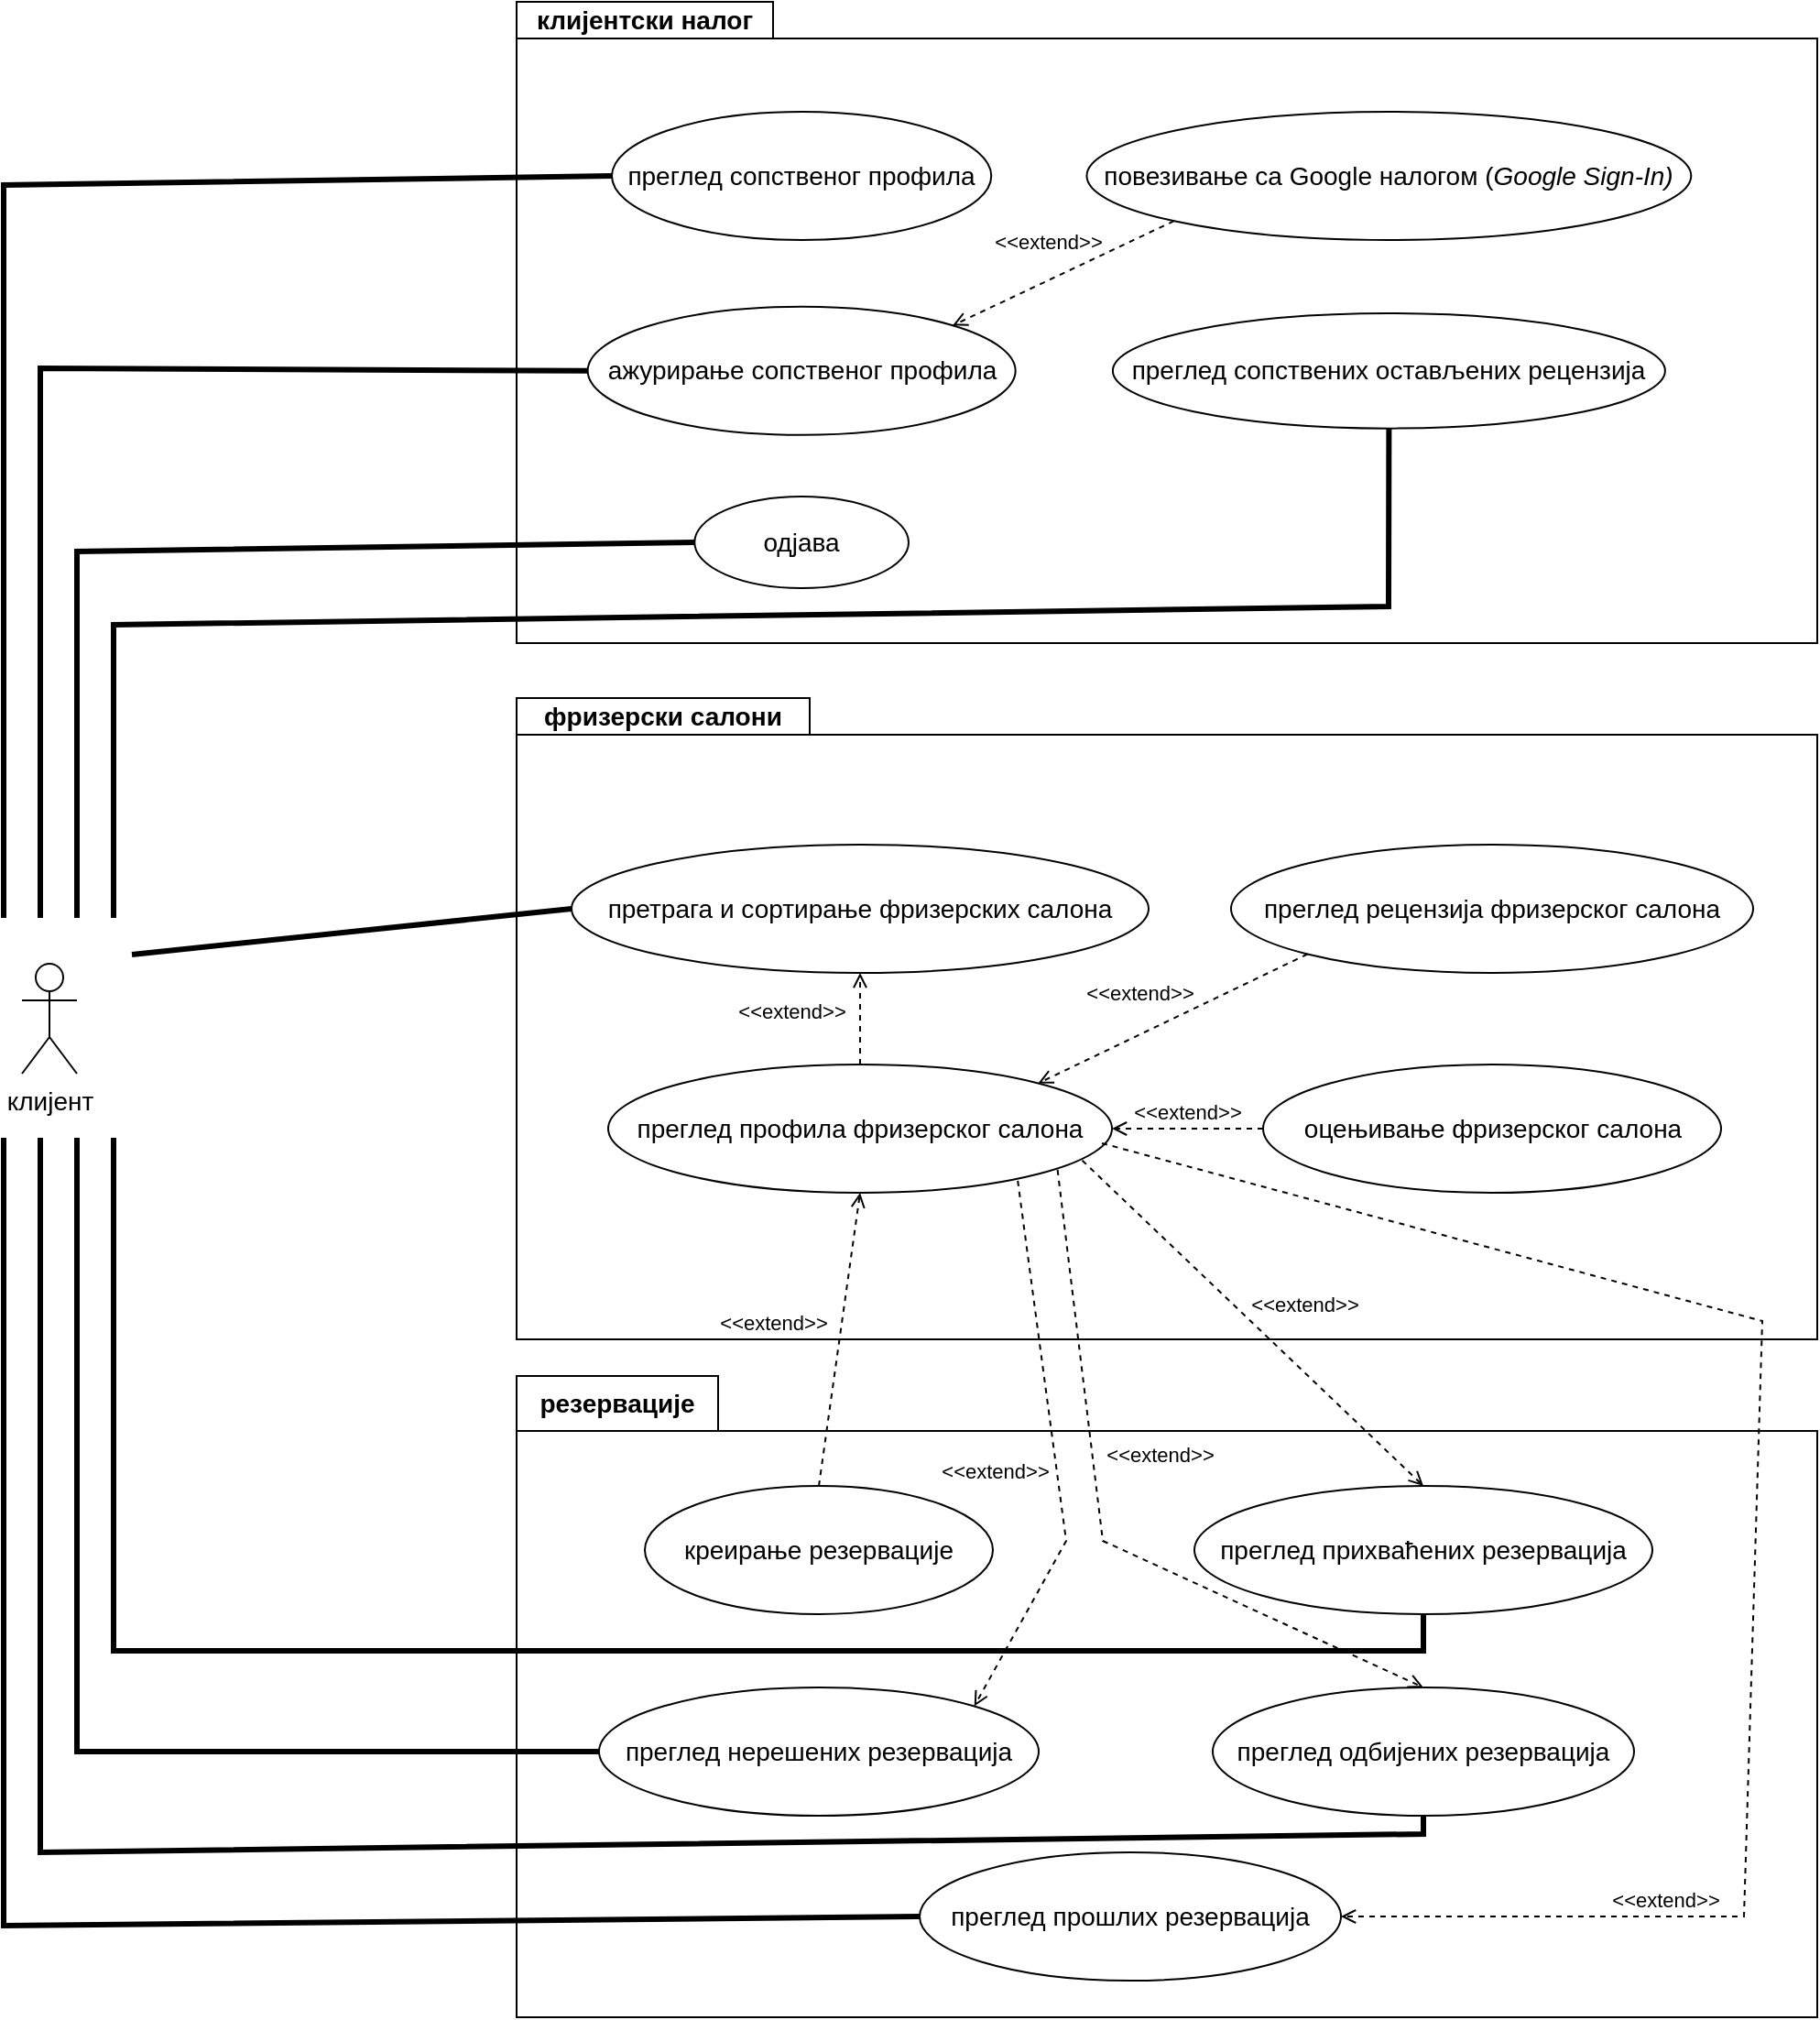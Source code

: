 <mxfile version="28.2.5">
  <diagram name="Page-1" id="Z6euC-GC6ZMElodOfMUQ">
    <mxGraphModel dx="1603" dy="963" grid="1" gridSize="10" guides="1" tooltips="1" connect="1" arrows="1" fold="1" page="1" pageScale="1" pageWidth="1100" pageHeight="850" math="0" shadow="0">
      <root>
        <mxCell id="0" />
        <mxCell id="1" parent="0" />
        <mxCell id="SAwfPRg_TsU69AdCzOoT-14" value="&lt;span style=&quot;font-size: 14px;&quot;&gt;клијент&lt;/span&gt;" style="shape=umlActor;verticalLabelPosition=bottom;verticalAlign=top;html=1;outlineConnect=0;" vertex="1" parent="1">
          <mxGeometry x="130" y="545" width="30" height="60" as="geometry" />
        </mxCell>
        <mxCell id="SAwfPRg_TsU69AdCzOoT-31" value="&lt;font style=&quot;font-size: 14px;&quot;&gt;клијентски налог&lt;/font&gt;" style="shape=folder;fontStyle=1;tabWidth=140;tabHeight=20;tabPosition=left;html=1;boundedLbl=1;labelInHeader=1;container=1;collapsible=0;whiteSpace=wrap;" vertex="1" parent="1">
          <mxGeometry x="400" y="20" width="710" height="350" as="geometry" />
        </mxCell>
        <mxCell id="SAwfPRg_TsU69AdCzOoT-32" value="" style="html=1;strokeColor=none;resizeWidth=1;resizeHeight=1;fillColor=none;part=1;connectable=0;allowArrows=0;deletable=0;whiteSpace=wrap;" vertex="1" parent="SAwfPRg_TsU69AdCzOoT-31">
          <mxGeometry width="710.0" height="320.0" relative="1" as="geometry">
            <mxPoint y="30" as="offset" />
          </mxGeometry>
        </mxCell>
        <mxCell id="SAwfPRg_TsU69AdCzOoT-28" value="&lt;font style=&quot;font-size: 14px;&quot;&gt;преглед сопственог профила&lt;/font&gt;" style="ellipse;whiteSpace=wrap;html=1;" vertex="1" parent="SAwfPRg_TsU69AdCzOoT-31">
          <mxGeometry x="52.005" y="60.003" width="207.135" height="70" as="geometry" />
        </mxCell>
        <mxCell id="SAwfPRg_TsU69AdCzOoT-25" value="&lt;font style=&quot;font-size: 14px;&quot;&gt;ажурирање сопственог профила&lt;/font&gt;" style="ellipse;whiteSpace=wrap;html=1;" vertex="1" parent="SAwfPRg_TsU69AdCzOoT-31">
          <mxGeometry x="38.826" y="166.411" width="233.502" height="70" as="geometry" />
        </mxCell>
        <mxCell id="SAwfPRg_TsU69AdCzOoT-24" value="&lt;font style=&quot;font-size: 14px;&quot;&gt;повезивање са Google налогом (&lt;i&gt;Google Sign-In)&lt;/i&gt;&lt;/font&gt;" style="ellipse;whiteSpace=wrap;html=1;" vertex="1" parent="SAwfPRg_TsU69AdCzOoT-31">
          <mxGeometry x="311.233" y="60.003" width="329.926" height="70" as="geometry" />
        </mxCell>
        <mxCell id="SAwfPRg_TsU69AdCzOoT-26" value="&lt;font style=&quot;font-size: 14px;&quot;&gt;преглед сопствених остављених рецензија&lt;/font&gt;" style="ellipse;whiteSpace=wrap;html=1;" vertex="1" parent="SAwfPRg_TsU69AdCzOoT-31">
          <mxGeometry x="325.443" y="170.001" width="301.507" height="62.821" as="geometry" />
        </mxCell>
        <mxCell id="SAwfPRg_TsU69AdCzOoT-27" value="&lt;font style=&quot;font-size: 14px;&quot;&gt;одјава&lt;/font&gt;" style="ellipse;whiteSpace=wrap;html=1;" vertex="1" parent="SAwfPRg_TsU69AdCzOoT-31">
          <mxGeometry x="97.15" y="270" width="116.85" height="50" as="geometry" />
        </mxCell>
        <mxCell id="SAwfPRg_TsU69AdCzOoT-43" value="&amp;lt;&amp;lt;extend&amp;gt;&amp;gt;" style="html=1;verticalAlign=bottom;labelBackgroundColor=none;endArrow=open;endFill=0;dashed=1;rounded=0;exitX=0;exitY=1;exitDx=0;exitDy=0;entryX=1;entryY=0;entryDx=0;entryDy=0;" edge="1" parent="SAwfPRg_TsU69AdCzOoT-31" source="SAwfPRg_TsU69AdCzOoT-24" target="SAwfPRg_TsU69AdCzOoT-25">
          <mxGeometry x="0.067" y="-11" width="160" relative="1" as="geometry">
            <mxPoint x="200" y="190" as="sourcePoint" />
            <mxPoint x="360" y="190" as="targetPoint" />
            <mxPoint as="offset" />
          </mxGeometry>
        </mxCell>
        <mxCell id="SAwfPRg_TsU69AdCzOoT-33" value="&lt;font style=&quot;font-size: 14px;&quot;&gt;фризерски салони&lt;/font&gt;" style="shape=folder;fontStyle=1;tabWidth=160;tabHeight=20;tabPosition=left;html=1;boundedLbl=1;labelInHeader=1;container=1;collapsible=0;whiteSpace=wrap;" vertex="1" parent="1">
          <mxGeometry x="400" y="400" width="710" height="350" as="geometry" />
        </mxCell>
        <mxCell id="SAwfPRg_TsU69AdCzOoT-34" value="" style="html=1;strokeColor=none;resizeWidth=1;resizeHeight=1;fillColor=none;part=1;connectable=0;allowArrows=0;deletable=0;whiteSpace=wrap;" vertex="1" parent="SAwfPRg_TsU69AdCzOoT-33">
          <mxGeometry width="710" height="320" relative="1" as="geometry">
            <mxPoint y="30" as="offset" />
          </mxGeometry>
        </mxCell>
        <mxCell id="SAwfPRg_TsU69AdCzOoT-20" value="&lt;font style=&quot;font-size: 14px;&quot;&gt;оцењивање фризерског салона&lt;/font&gt;" style="ellipse;whiteSpace=wrap;html=1;" vertex="1" parent="SAwfPRg_TsU69AdCzOoT-33">
          <mxGeometry x="407.5" y="200" width="250" height="70" as="geometry" />
        </mxCell>
        <mxCell id="SAwfPRg_TsU69AdCzOoT-21" value="&lt;font style=&quot;font-size: 14px;&quot;&gt;преглед рецензија фризерског салона&lt;/font&gt;" style="ellipse;whiteSpace=wrap;html=1;" vertex="1" parent="SAwfPRg_TsU69AdCzOoT-33">
          <mxGeometry x="390" y="80" width="285" height="70" as="geometry" />
        </mxCell>
        <mxCell id="SAwfPRg_TsU69AdCzOoT-22" value="&lt;font style=&quot;font-size: 14px;&quot;&gt;претрага и сортирање фризерских салона&lt;/font&gt;" style="ellipse;whiteSpace=wrap;html=1;" vertex="1" parent="SAwfPRg_TsU69AdCzOoT-33">
          <mxGeometry x="30" y="80" width="315" height="70" as="geometry" />
        </mxCell>
        <mxCell id="SAwfPRg_TsU69AdCzOoT-23" value="&lt;font style=&quot;font-size: 14px;&quot;&gt;преглед профила фризерског салона&lt;/font&gt;" style="ellipse;whiteSpace=wrap;html=1;" vertex="1" parent="SAwfPRg_TsU69AdCzOoT-33">
          <mxGeometry x="50" y="200" width="275" height="70" as="geometry" />
        </mxCell>
        <mxCell id="SAwfPRg_TsU69AdCzOoT-47" value="&amp;lt;&amp;lt;extend&amp;gt;&amp;gt;" style="html=1;verticalAlign=bottom;labelBackgroundColor=none;endArrow=open;endFill=0;dashed=1;rounded=0;exitX=0.5;exitY=0;exitDx=0;exitDy=0;entryX=0.5;entryY=1;entryDx=0;entryDy=0;" edge="1" parent="SAwfPRg_TsU69AdCzOoT-33" source="SAwfPRg_TsU69AdCzOoT-23" target="SAwfPRg_TsU69AdCzOoT-22">
          <mxGeometry x="-0.2" y="38" width="160" relative="1" as="geometry">
            <mxPoint x="140" y="230" as="sourcePoint" />
            <mxPoint x="300" y="230" as="targetPoint" />
            <mxPoint as="offset" />
          </mxGeometry>
        </mxCell>
        <mxCell id="SAwfPRg_TsU69AdCzOoT-48" value="&amp;lt;&amp;lt;extend&amp;gt;&amp;gt;" style="html=1;verticalAlign=bottom;labelBackgroundColor=none;endArrow=open;endFill=0;dashed=1;rounded=0;exitX=0;exitY=0.5;exitDx=0;exitDy=0;entryX=1;entryY=0.5;entryDx=0;entryDy=0;" edge="1" parent="SAwfPRg_TsU69AdCzOoT-33" source="SAwfPRg_TsU69AdCzOoT-20" target="SAwfPRg_TsU69AdCzOoT-23">
          <mxGeometry width="160" relative="1" as="geometry">
            <mxPoint x="270" y="140" as="sourcePoint" />
            <mxPoint x="430" y="140" as="targetPoint" />
          </mxGeometry>
        </mxCell>
        <mxCell id="SAwfPRg_TsU69AdCzOoT-49" value="&amp;lt;&amp;lt;extend&amp;gt;&amp;gt;" style="html=1;verticalAlign=bottom;labelBackgroundColor=none;endArrow=open;endFill=0;dashed=1;rounded=0;entryX=1;entryY=0;entryDx=0;entryDy=0;exitX=0;exitY=1;exitDx=0;exitDy=0;" edge="1" parent="SAwfPRg_TsU69AdCzOoT-33" source="SAwfPRg_TsU69AdCzOoT-21" target="SAwfPRg_TsU69AdCzOoT-23">
          <mxGeometry x="0.174" y="-12" width="160" relative="1" as="geometry">
            <mxPoint x="270" y="140" as="sourcePoint" />
            <mxPoint x="430" y="140" as="targetPoint" />
            <mxPoint as="offset" />
          </mxGeometry>
        </mxCell>
        <mxCell id="SAwfPRg_TsU69AdCzOoT-35" value="&lt;font style=&quot;font-size: 14px;&quot;&gt;резервације&lt;/font&gt;" style="shape=folder;fontStyle=1;tabWidth=110;tabHeight=30;tabPosition=left;html=1;boundedLbl=1;labelInHeader=1;container=1;collapsible=0;whiteSpace=wrap;" vertex="1" parent="1">
          <mxGeometry x="400" y="770" width="710" height="350" as="geometry" />
        </mxCell>
        <mxCell id="SAwfPRg_TsU69AdCzOoT-36" value="" style="html=1;strokeColor=none;resizeWidth=1;resizeHeight=1;fillColor=none;part=1;connectable=0;allowArrows=0;deletable=0;whiteSpace=wrap;" vertex="1" parent="SAwfPRg_TsU69AdCzOoT-35">
          <mxGeometry width="710" height="320" relative="1" as="geometry">
            <mxPoint y="30" as="offset" />
          </mxGeometry>
        </mxCell>
        <mxCell id="SAwfPRg_TsU69AdCzOoT-15" value="&lt;font style=&quot;font-size: 14px;&quot;&gt;преглед прихваћених резервација&lt;/font&gt;" style="ellipse;whiteSpace=wrap;html=1;" vertex="1" parent="SAwfPRg_TsU69AdCzOoT-35">
          <mxGeometry x="370" y="60" width="250" height="70" as="geometry" />
        </mxCell>
        <mxCell id="SAwfPRg_TsU69AdCzOoT-16" value="&lt;font style=&quot;font-size: 14px;&quot;&gt;преглед нерешених резервација&lt;/font&gt;" style="ellipse;whiteSpace=wrap;html=1;" vertex="1" parent="SAwfPRg_TsU69AdCzOoT-35">
          <mxGeometry x="45" y="170" width="240" height="70" as="geometry" />
        </mxCell>
        <mxCell id="SAwfPRg_TsU69AdCzOoT-17" value="&lt;font style=&quot;font-size: 14px;&quot;&gt;преглед одбијених резервација&lt;/font&gt;" style="ellipse;whiteSpace=wrap;html=1;" vertex="1" parent="SAwfPRg_TsU69AdCzOoT-35">
          <mxGeometry x="380" y="170" width="230" height="70" as="geometry" />
        </mxCell>
        <mxCell id="SAwfPRg_TsU69AdCzOoT-18" value="&lt;font style=&quot;font-size: 14px;&quot;&gt;преглед прошлих резервација&lt;/font&gt;" style="ellipse;whiteSpace=wrap;html=1;" vertex="1" parent="SAwfPRg_TsU69AdCzOoT-35">
          <mxGeometry x="220" y="260" width="230" height="70" as="geometry" />
        </mxCell>
        <mxCell id="SAwfPRg_TsU69AdCzOoT-19" value="&lt;font style=&quot;font-size: 14px;&quot;&gt;креирање резервације&lt;/font&gt;" style="ellipse;whiteSpace=wrap;html=1;" vertex="1" parent="SAwfPRg_TsU69AdCzOoT-35">
          <mxGeometry x="70" y="60" width="190" height="70" as="geometry" />
        </mxCell>
        <mxCell id="SAwfPRg_TsU69AdCzOoT-38" value="" style="endArrow=none;startArrow=none;endFill=0;startFill=0;endSize=8;html=1;verticalAlign=bottom;labelBackgroundColor=none;strokeWidth=3;rounded=0;entryX=0;entryY=0.5;entryDx=0;entryDy=0;" edge="1" parent="1" target="SAwfPRg_TsU69AdCzOoT-28">
          <mxGeometry width="160" relative="1" as="geometry">
            <mxPoint x="120" y="520" as="sourcePoint" />
            <mxPoint x="360" y="120" as="targetPoint" />
            <Array as="points">
              <mxPoint x="120" y="120" />
            </Array>
          </mxGeometry>
        </mxCell>
        <mxCell id="SAwfPRg_TsU69AdCzOoT-39" value="" style="endArrow=none;startArrow=none;endFill=0;startFill=0;endSize=8;html=1;verticalAlign=bottom;labelBackgroundColor=none;strokeWidth=3;rounded=0;entryX=0;entryY=0.5;entryDx=0;entryDy=0;" edge="1" parent="1" target="SAwfPRg_TsU69AdCzOoT-25">
          <mxGeometry width="160" relative="1" as="geometry">
            <mxPoint x="140" y="520" as="sourcePoint" />
            <mxPoint x="340" y="220" as="targetPoint" />
            <Array as="points">
              <mxPoint x="140" y="220" />
            </Array>
          </mxGeometry>
        </mxCell>
        <mxCell id="SAwfPRg_TsU69AdCzOoT-41" value="" style="endArrow=none;startArrow=none;endFill=0;startFill=0;endSize=8;html=1;verticalAlign=bottom;labelBackgroundColor=none;strokeWidth=3;rounded=0;entryX=0;entryY=0.5;entryDx=0;entryDy=0;" edge="1" parent="1" target="SAwfPRg_TsU69AdCzOoT-27">
          <mxGeometry width="160" relative="1" as="geometry">
            <mxPoint x="160" y="520" as="sourcePoint" />
            <mxPoint x="290" y="320" as="targetPoint" />
            <Array as="points">
              <mxPoint x="160" y="320" />
            </Array>
          </mxGeometry>
        </mxCell>
        <mxCell id="SAwfPRg_TsU69AdCzOoT-45" value="" style="endArrow=none;startArrow=none;endFill=0;startFill=0;endSize=8;html=1;verticalAlign=bottom;labelBackgroundColor=none;strokeWidth=3;rounded=0;entryX=0.5;entryY=1;entryDx=0;entryDy=0;" edge="1" parent="1" target="SAwfPRg_TsU69AdCzOoT-26">
          <mxGeometry width="160" relative="1" as="geometry">
            <mxPoint x="180" y="520" as="sourcePoint" />
            <mxPoint x="270" y="360" as="targetPoint" />
            <Array as="points">
              <mxPoint x="180" y="360" />
              <mxPoint x="876" y="350" />
            </Array>
          </mxGeometry>
        </mxCell>
        <mxCell id="SAwfPRg_TsU69AdCzOoT-46" value="" style="endArrow=none;startArrow=none;endFill=0;startFill=0;endSize=8;html=1;verticalAlign=bottom;labelBackgroundColor=none;strokeWidth=3;rounded=0;entryX=0;entryY=0.5;entryDx=0;entryDy=0;" edge="1" parent="1" target="SAwfPRg_TsU69AdCzOoT-22">
          <mxGeometry width="160" relative="1" as="geometry">
            <mxPoint x="190" y="540" as="sourcePoint" />
            <mxPoint x="720" y="470" as="targetPoint" />
          </mxGeometry>
        </mxCell>
        <mxCell id="SAwfPRg_TsU69AdCzOoT-50" value="&amp;lt;&amp;lt;extend&amp;gt;&amp;gt;" style="html=1;verticalAlign=bottom;labelBackgroundColor=none;endArrow=open;endFill=0;dashed=1;rounded=0;exitX=0.5;exitY=0;exitDx=0;exitDy=0;entryX=0.5;entryY=1;entryDx=0;entryDy=0;" edge="1" parent="1" source="SAwfPRg_TsU69AdCzOoT-19" target="SAwfPRg_TsU69AdCzOoT-23">
          <mxGeometry x="-0.062" y="36" width="160" relative="1" as="geometry">
            <mxPoint x="590" y="760" as="sourcePoint" />
            <mxPoint x="750" y="760" as="targetPoint" />
            <mxPoint as="offset" />
          </mxGeometry>
        </mxCell>
        <mxCell id="SAwfPRg_TsU69AdCzOoT-52" value="" style="endArrow=none;startArrow=none;endFill=0;startFill=0;endSize=8;html=1;verticalAlign=bottom;labelBackgroundColor=none;strokeWidth=3;rounded=0;entryX=0;entryY=0.5;entryDx=0;entryDy=0;" edge="1" parent="1" target="SAwfPRg_TsU69AdCzOoT-18">
          <mxGeometry width="160" relative="1" as="geometry">
            <mxPoint x="120" y="640" as="sourcePoint" />
            <mxPoint x="280" y="1060" as="targetPoint" />
            <Array as="points">
              <mxPoint x="120" y="1070" />
            </Array>
          </mxGeometry>
        </mxCell>
        <mxCell id="SAwfPRg_TsU69AdCzOoT-53" value="" style="endArrow=none;startArrow=none;endFill=0;startFill=0;endSize=8;html=1;verticalAlign=bottom;labelBackgroundColor=none;strokeWidth=3;rounded=0;entryX=0.5;entryY=1;entryDx=0;entryDy=0;" edge="1" parent="1" target="SAwfPRg_TsU69AdCzOoT-15">
          <mxGeometry width="160" relative="1" as="geometry">
            <mxPoint x="180" y="640" as="sourcePoint" />
            <mxPoint x="390" y="900" as="targetPoint" />
            <Array as="points">
              <mxPoint x="180" y="920" />
              <mxPoint x="895" y="920" />
            </Array>
          </mxGeometry>
        </mxCell>
        <mxCell id="SAwfPRg_TsU69AdCzOoT-54" value="" style="endArrow=none;startArrow=none;endFill=0;startFill=0;endSize=8;html=1;verticalAlign=bottom;labelBackgroundColor=none;strokeWidth=3;rounded=0;entryX=0;entryY=0.5;entryDx=0;entryDy=0;" edge="1" parent="1" target="SAwfPRg_TsU69AdCzOoT-16">
          <mxGeometry width="160" relative="1" as="geometry">
            <mxPoint x="160" y="640" as="sourcePoint" />
            <mxPoint x="340" y="910" as="targetPoint" />
            <Array as="points">
              <mxPoint x="160" y="975" />
            </Array>
          </mxGeometry>
        </mxCell>
        <mxCell id="SAwfPRg_TsU69AdCzOoT-55" value="" style="endArrow=none;startArrow=none;endFill=0;startFill=0;endSize=8;html=1;verticalAlign=bottom;labelBackgroundColor=none;strokeWidth=3;rounded=0;entryX=0.5;entryY=1;entryDx=0;entryDy=0;" edge="1" parent="1" target="SAwfPRg_TsU69AdCzOoT-17">
          <mxGeometry width="160" relative="1" as="geometry">
            <mxPoint x="140" y="640" as="sourcePoint" />
            <mxPoint x="220" y="1030" as="targetPoint" />
            <Array as="points">
              <mxPoint x="140" y="1030" />
              <mxPoint x="895" y="1020" />
            </Array>
          </mxGeometry>
        </mxCell>
        <mxCell id="SAwfPRg_TsU69AdCzOoT-56" value="&amp;lt;&amp;lt;extend&amp;gt;&amp;gt;" style="html=1;verticalAlign=bottom;labelBackgroundColor=none;endArrow=open;endFill=0;dashed=1;rounded=0;exitX=0.941;exitY=0.748;exitDx=0;exitDy=0;exitPerimeter=0;entryX=0.5;entryY=0;entryDx=0;entryDy=0;" edge="1" parent="1" source="SAwfPRg_TsU69AdCzOoT-23" target="SAwfPRg_TsU69AdCzOoT-15">
          <mxGeometry x="0.152" y="20" width="160" relative="1" as="geometry">
            <mxPoint x="750" y="740" as="sourcePoint" />
            <mxPoint x="910" y="740" as="targetPoint" />
            <mxPoint as="offset" />
          </mxGeometry>
        </mxCell>
        <mxCell id="SAwfPRg_TsU69AdCzOoT-57" value="&amp;lt;&amp;lt;extend&amp;gt;&amp;gt;" style="html=1;verticalAlign=bottom;labelBackgroundColor=none;endArrow=open;endFill=0;dashed=1;rounded=0;exitX=0.892;exitY=0.821;exitDx=0;exitDy=0;exitPerimeter=0;entryX=0.5;entryY=0;entryDx=0;entryDy=0;" edge="1" parent="1" source="SAwfPRg_TsU69AdCzOoT-23" target="SAwfPRg_TsU69AdCzOoT-17">
          <mxGeometry x="-0.141" y="35" width="160" relative="1" as="geometry">
            <mxPoint x="710" y="820" as="sourcePoint" />
            <mxPoint x="870" y="820" as="targetPoint" />
            <Array as="points">
              <mxPoint x="720" y="860" />
            </Array>
            <mxPoint as="offset" />
          </mxGeometry>
        </mxCell>
        <mxCell id="SAwfPRg_TsU69AdCzOoT-58" value="&amp;lt;&amp;lt;extend&amp;gt;&amp;gt;" style="html=1;verticalAlign=bottom;labelBackgroundColor=none;endArrow=open;endFill=0;dashed=1;rounded=0;exitX=0.813;exitY=0.907;exitDx=0;exitDy=0;exitPerimeter=0;entryX=1;entryY=0;entryDx=0;entryDy=0;" edge="1" parent="1" source="SAwfPRg_TsU69AdCzOoT-23" target="SAwfPRg_TsU69AdCzOoT-16">
          <mxGeometry x="0.088" y="-35" width="160" relative="1" as="geometry">
            <mxPoint x="570" y="790" as="sourcePoint" />
            <mxPoint x="730" y="790" as="targetPoint" />
            <Array as="points">
              <mxPoint x="700" y="860" />
            </Array>
            <mxPoint as="offset" />
          </mxGeometry>
        </mxCell>
        <mxCell id="SAwfPRg_TsU69AdCzOoT-59" value="&amp;lt;&amp;lt;extend&amp;gt;&amp;gt;" style="html=1;verticalAlign=bottom;labelBackgroundColor=none;endArrow=open;endFill=0;dashed=1;rounded=0;exitX=0.98;exitY=0.614;exitDx=0;exitDy=0;exitPerimeter=0;entryX=1;entryY=0.5;entryDx=0;entryDy=0;" edge="1" parent="1" source="SAwfPRg_TsU69AdCzOoT-23" target="SAwfPRg_TsU69AdCzOoT-18">
          <mxGeometry x="0.615" width="160" relative="1" as="geometry">
            <mxPoint x="580" y="770" as="sourcePoint" />
            <mxPoint x="740" y="770" as="targetPoint" />
            <Array as="points">
              <mxPoint x="1080" y="740" />
              <mxPoint x="1070" y="1065" />
            </Array>
            <mxPoint as="offset" />
          </mxGeometry>
        </mxCell>
      </root>
    </mxGraphModel>
  </diagram>
</mxfile>
